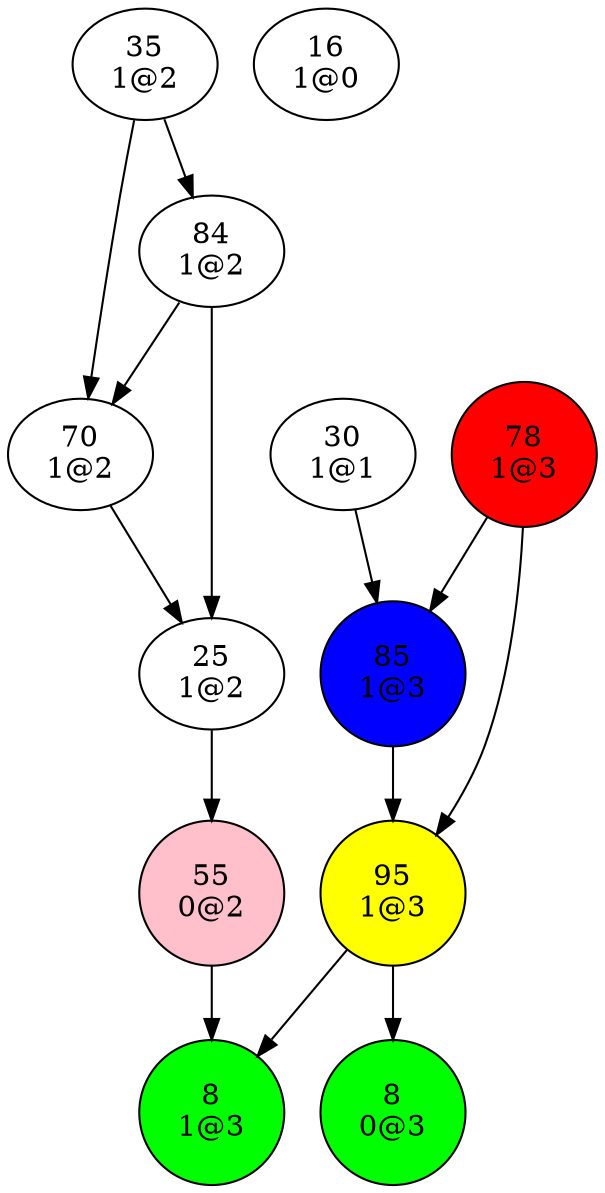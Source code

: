 digraph {
"8
0@3";
"8
1@3";
"16
1@0";
"25
1@2"->"55
0@2";
"30
1@1"->"85
1@3";
"35
1@2"->"70
1@2";
"35
1@2"->"84
1@2";
"55
0@2"->"8
1@3";
"70
1@2"->"25
1@2";
"78
1@3"->"85
1@3";
"78
1@3"->"95
1@3";
"84
1@2"->"25
1@2";
"84
1@2"->"70
1@2";
"85
1@3"->"95
1@3";
"95
1@3"->"8
0@3";
"95
1@3"->"8
1@3";
"8
0@3"[shape=circle, style=filled, fillcolor=green];
"8
1@3"[shape=circle, style=filled, fillcolor=green];
"55
0@2"[shape=circle, style=filled, fillcolor=pink];
"78
1@3"[shape=circle, style=filled, fillcolor=red];
"85
1@3"[shape=circle, style=filled, fillcolor=blue];
"95
1@3"[shape=circle, style=filled, fillcolor=yellow];
}